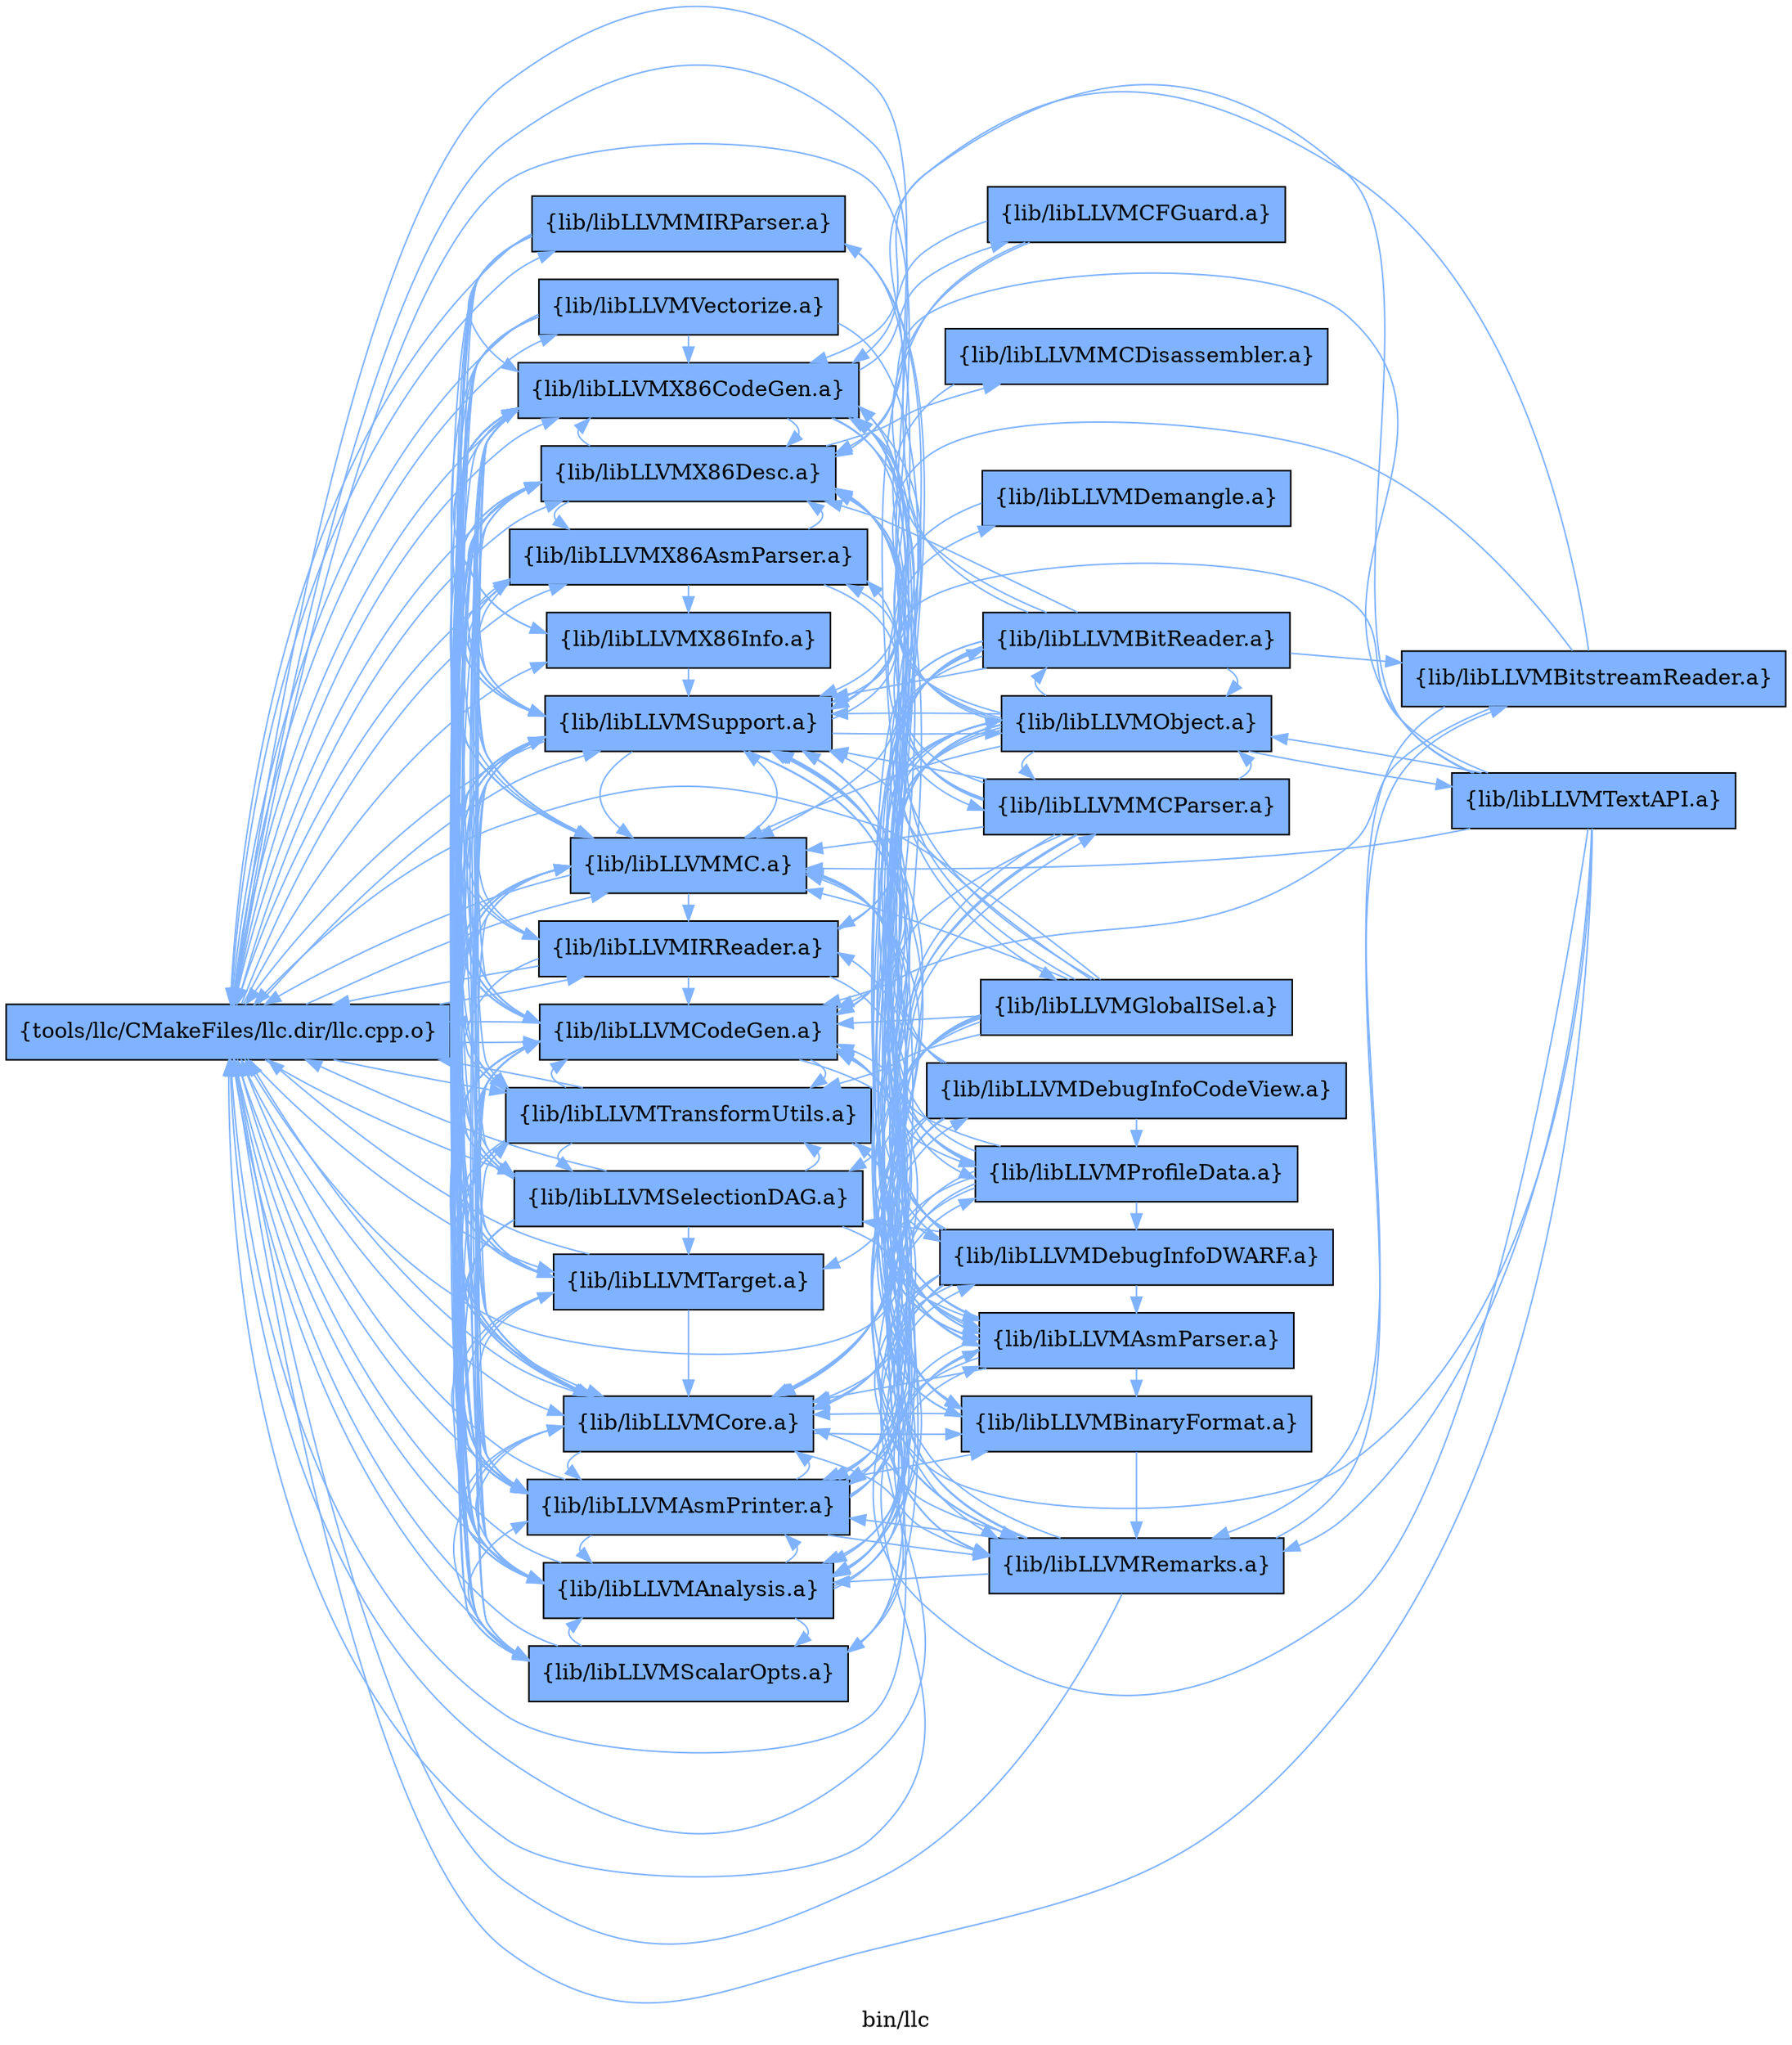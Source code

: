 digraph "bin/llc" {
	label="bin/llc";
	rankdir=LR;
	{ rank=same; Node0x555639113978;  }
	{ rank=same; Node0x55563911cde8; Node0x55563911d298; Node0x55563911d4c8; Node0x55563911b218; Node0x55563911b768; Node0x555639119e18; Node0x55563911c208; Node0x55563911a368; Node0x55563911a818; Node0x55563911acc8; Node0x55563912d198; Node0x55563912db98; Node0x55563912d788; Node0x555639109ba8; Node0x55563910a0a8; Node0x555639109248; Node0x555639109748;  }
	{ rank=same; Node0x555639127928; Node0x555639108488; Node0x5556391078a8; Node0x555639126fc8; Node0x5556391087a8; Node0x55563912a128; Node0x55563911bc18; Node0x55563912cce8; Node0x555639108ca8; Node0x555639128788; Node0x555639128d78; Node0x55563911d568; Node0x5556391274c8;  }

	Node0x555639113978 [shape=record,shape=box,group=1,style=filled,fillcolor="0.600000 0.5 1",label="{tools/llc/CMakeFiles/llc.dir/llc.cpp.o}"];
	Node0x555639113978 -> Node0x55563911cde8[color="0.600000 0.5 1"];
	Node0x555639113978 -> Node0x55563911d298[color="0.600000 0.5 1"];
	Node0x555639113978 -> Node0x55563911d4c8[color="0.600000 0.5 1"];
	Node0x555639113978 -> Node0x55563911b218[color="0.600000 0.5 1"];
	Node0x555639113978 -> Node0x55563911b768[color="0.600000 0.5 1"];
	Node0x555639113978 -> Node0x555639119e18[color="0.600000 0.5 1"];
	Node0x555639113978 -> Node0x55563911c208[color="0.600000 0.5 1"];
	Node0x555639113978 -> Node0x55563911a368[color="0.600000 0.5 1"];
	Node0x555639113978 -> Node0x55563911a818[color="0.600000 0.5 1"];
	Node0x555639113978 -> Node0x55563911acc8[color="0.600000 0.5 1"];
	Node0x555639113978 -> Node0x55563912d198[color="0.600000 0.5 1"];
	Node0x555639113978 -> Node0x55563912db98[color="0.600000 0.5 1"];
	Node0x555639113978 -> Node0x55563912d788[color="0.600000 0.5 1"];
	Node0x555639113978 -> Node0x555639109ba8[color="0.600000 0.5 1"];
	Node0x555639113978 -> Node0x55563910a0a8[color="0.600000 0.5 1"];
	Node0x555639113978 -> Node0x555639109248[color="0.600000 0.5 1"];
	Node0x555639113978 -> Node0x555639109748[color="0.600000 0.5 1"];
	Node0x55563911cde8 [shape=record,shape=box,group=1,style=filled,fillcolor="0.600000 0.5 1",label="{lib/libLLVMX86AsmParser.a}"];
	Node0x55563911cde8 -> Node0x555639113978[color="0.600000 0.5 1"];
	Node0x55563911cde8 -> Node0x55563911d4c8[color="0.600000 0.5 1"];
	Node0x55563911cde8 -> Node0x55563911b218[color="0.600000 0.5 1"];
	Node0x55563911cde8 -> Node0x55563911acc8[color="0.600000 0.5 1"];
	Node0x55563911cde8 -> Node0x555639109ba8[color="0.600000 0.5 1"];
	Node0x55563911cde8 -> Node0x555639127928[color="0.600000 0.5 1"];
	Node0x55563911d298 [shape=record,shape=box,group=1,style=filled,fillcolor="0.600000 0.5 1",label="{lib/libLLVMX86CodeGen.a}"];
	Node0x55563911d298 -> Node0x55563911d4c8[color="0.600000 0.5 1"];
	Node0x55563911d298 -> Node0x55563911b218[color="0.600000 0.5 1"];
	Node0x55563911d298 -> Node0x55563911c208[color="0.600000 0.5 1"];
	Node0x55563911d298 -> Node0x55563911a368[color="0.600000 0.5 1"];
	Node0x55563911d298 -> Node0x555639119e18[color="0.600000 0.5 1"];
	Node0x55563911d298 -> Node0x55563911acc8[color="0.600000 0.5 1"];
	Node0x55563911d298 -> Node0x555639109ba8[color="0.600000 0.5 1"];
	Node0x55563911d298 -> Node0x555639113978[color="0.600000 0.5 1"];
	Node0x55563911d298 -> Node0x55563911b768[color="0.600000 0.5 1"];
	Node0x55563911d298 -> Node0x55563912d788[color="0.600000 0.5 1"];
	Node0x55563911d298 -> Node0x55563910a0a8[color="0.600000 0.5 1"];
	Node0x55563911d298 -> Node0x555639108488[color="0.600000 0.5 1"];
	Node0x55563911d298 -> Node0x5556391078a8[color="0.600000 0.5 1"];
	Node0x55563911d298 -> Node0x555639126fc8[color="0.600000 0.5 1"];
	Node0x55563911d298 -> Node0x555639109248[color="0.600000 0.5 1"];
	Node0x55563911d4c8 [shape=record,shape=box,group=1,style=filled,fillcolor="0.600000 0.5 1",label="{lib/libLLVMX86Desc.a}"];
	Node0x55563911d4c8 -> Node0x55563911acc8[color="0.600000 0.5 1"];
	Node0x55563911d4c8 -> Node0x555639109ba8[color="0.600000 0.5 1"];
	Node0x55563911d4c8 -> Node0x55563911d298[color="0.600000 0.5 1"];
	Node0x55563911d4c8 -> Node0x55563911b218[color="0.600000 0.5 1"];
	Node0x55563911d4c8 -> Node0x5556391087a8[color="0.600000 0.5 1"];
	Node0x55563911d4c8 -> Node0x555639113978[color="0.600000 0.5 1"];
	Node0x55563911d4c8 -> Node0x55563911cde8[color="0.600000 0.5 1"];
	Node0x55563911d4c8 -> Node0x55563912a128[color="0.600000 0.5 1"];
	Node0x55563911b218 [shape=record,shape=box,group=1,style=filled,fillcolor="0.600000 0.5 1",label="{lib/libLLVMX86Info.a}"];
	Node0x55563911b218 -> Node0x555639109ba8[color="0.600000 0.5 1"];
	Node0x55563911b768 [shape=record,shape=box,group=1,style=filled,fillcolor="0.600000 0.5 1",label="{lib/libLLVMAnalysis.a}"];
	Node0x55563911b768 -> Node0x555639113978[color="0.600000 0.5 1"];
	Node0x55563911b768 -> Node0x55563911d298[color="0.600000 0.5 1"];
	Node0x55563911b768 -> Node0x55563911a368[color="0.600000 0.5 1"];
	Node0x55563911b768 -> Node0x555639109ba8[color="0.600000 0.5 1"];
	Node0x55563911b768 -> Node0x55563911d4c8[color="0.600000 0.5 1"];
	Node0x55563911b768 -> Node0x555639126fc8[color="0.600000 0.5 1"];
	Node0x55563911b768 -> Node0x55563911c208[color="0.600000 0.5 1"];
	Node0x55563911b768 -> Node0x555639119e18[color="0.600000 0.5 1"];
	Node0x55563911b768 -> Node0x55563912db98[color="0.600000 0.5 1"];
	Node0x55563911b768 -> Node0x55563911bc18[color="0.600000 0.5 1"];
	Node0x555639119e18 [shape=record,shape=box,group=1,style=filled,fillcolor="0.600000 0.5 1",label="{lib/libLLVMCodeGen.a}"];
	Node0x555639119e18 -> Node0x55563911d298[color="0.600000 0.5 1"];
	Node0x555639119e18 -> Node0x55563911b768[color="0.600000 0.5 1"];
	Node0x555639119e18 -> Node0x55563911a368[color="0.600000 0.5 1"];
	Node0x555639119e18 -> Node0x555639109ba8[color="0.600000 0.5 1"];
	Node0x555639119e18 -> Node0x555639113978[color="0.600000 0.5 1"];
	Node0x555639119e18 -> Node0x55563911acc8[color="0.600000 0.5 1"];
	Node0x555639119e18 -> Node0x55563911c208[color="0.600000 0.5 1"];
	Node0x555639119e18 -> Node0x555639109248[color="0.600000 0.5 1"];
	Node0x555639119e18 -> Node0x55563911d4c8[color="0.600000 0.5 1"];
	Node0x555639119e18 -> Node0x55563910a0a8[color="0.600000 0.5 1"];
	Node0x555639119e18 -> Node0x555639126fc8[color="0.600000 0.5 1"];
	Node0x555639119e18 -> Node0x55563912db98[color="0.600000 0.5 1"];
	Node0x555639119e18 -> Node0x55563912d788[color="0.600000 0.5 1"];
	Node0x55563911c208 [shape=record,shape=box,group=1,style=filled,fillcolor="0.600000 0.5 1",label="{lib/libLLVMAsmPrinter.a}"];
	Node0x55563911c208 -> Node0x555639113978[color="0.600000 0.5 1"];
	Node0x55563911c208 -> Node0x55563911d298[color="0.600000 0.5 1"];
	Node0x55563911c208 -> Node0x55563911d4c8[color="0.600000 0.5 1"];
	Node0x55563911c208 -> Node0x55563911b768[color="0.600000 0.5 1"];
	Node0x55563911c208 -> Node0x555639119e18[color="0.600000 0.5 1"];
	Node0x55563911c208 -> Node0x55563911a368[color="0.600000 0.5 1"];
	Node0x55563911c208 -> Node0x55563911acc8[color="0.600000 0.5 1"];
	Node0x55563911c208 -> Node0x55563912cce8[color="0.600000 0.5 1"];
	Node0x55563911c208 -> Node0x555639109ba8[color="0.600000 0.5 1"];
	Node0x55563911c208 -> Node0x55563910a0a8[color="0.600000 0.5 1"];
	Node0x55563911c208 -> Node0x55563912a128[color="0.600000 0.5 1"];
	Node0x55563911c208 -> Node0x55563911cde8[color="0.600000 0.5 1"];
	Node0x55563911c208 -> Node0x555639127928[color="0.600000 0.5 1"];
	Node0x55563911c208 -> Node0x555639108ca8[color="0.600000 0.5 1"];
	Node0x55563911c208 -> Node0x555639128788[color="0.600000 0.5 1"];
	Node0x55563911a368 [shape=record,shape=box,group=1,style=filled,fillcolor="0.600000 0.5 1",label="{lib/libLLVMCore.a}"];
	Node0x55563911a368 -> Node0x555639109ba8[color="0.600000 0.5 1"];
	Node0x55563911a368 -> Node0x55563911d298[color="0.600000 0.5 1"];
	Node0x55563911a368 -> Node0x55563911d4c8[color="0.600000 0.5 1"];
	Node0x55563911a368 -> Node0x55563911b768[color="0.600000 0.5 1"];
	Node0x55563911a368 -> Node0x55563911c208[color="0.600000 0.5 1"];
	Node0x55563911a368 -> Node0x555639119e18[color="0.600000 0.5 1"];
	Node0x55563911a368 -> Node0x55563912a128[color="0.600000 0.5 1"];
	Node0x55563911a368 -> Node0x555639113978[color="0.600000 0.5 1"];
	Node0x55563911a368 -> Node0x55563912cce8[color="0.600000 0.5 1"];
	Node0x55563911a818 [shape=record,shape=box,group=1,style=filled,fillcolor="0.600000 0.5 1",label="{lib/libLLVMIRReader.a}"];
	Node0x55563911a818 -> Node0x555639113978[color="0.600000 0.5 1"];
	Node0x55563911a818 -> Node0x555639119e18[color="0.600000 0.5 1"];
	Node0x55563911a818 -> Node0x55563911a368[color="0.600000 0.5 1"];
	Node0x55563911a818 -> Node0x55563911bc18[color="0.600000 0.5 1"];
	Node0x55563911a818 -> Node0x555639109ba8[color="0.600000 0.5 1"];
	Node0x55563911a818 -> Node0x555639128d78[color="0.600000 0.5 1"];
	Node0x55563911acc8 [shape=record,shape=box,group=1,style=filled,fillcolor="0.600000 0.5 1",label="{lib/libLLVMMC.a}"];
	Node0x55563911acc8 -> Node0x55563911d4c8[color="0.600000 0.5 1"];
	Node0x55563911acc8 -> Node0x555639109ba8[color="0.600000 0.5 1"];
	Node0x55563911acc8 -> Node0x555639113978[color="0.600000 0.5 1"];
	Node0x55563911acc8 -> Node0x55563911c208[color="0.600000 0.5 1"];
	Node0x55563911acc8 -> Node0x555639119e18[color="0.600000 0.5 1"];
	Node0x55563911acc8 -> Node0x55563911b768[color="0.600000 0.5 1"];
	Node0x55563911acc8 -> Node0x55563911cde8[color="0.600000 0.5 1"];
	Node0x55563911acc8 -> Node0x55563911d298[color="0.600000 0.5 1"];
	Node0x55563911acc8 -> Node0x55563911a818[color="0.600000 0.5 1"];
	Node0x55563911acc8 -> Node0x55563912a128[color="0.600000 0.5 1"];
	Node0x55563912d198 [shape=record,shape=box,group=1,style=filled,fillcolor="0.600000 0.5 1",label="{lib/libLLVMMIRParser.a}"];
	Node0x55563912d198 -> Node0x555639113978[color="0.600000 0.5 1"];
	Node0x55563912d198 -> Node0x55563911d298[color="0.600000 0.5 1"];
	Node0x55563912d198 -> Node0x55563911c208[color="0.600000 0.5 1"];
	Node0x55563912d198 -> Node0x555639119e18[color="0.600000 0.5 1"];
	Node0x55563912d198 -> Node0x55563911a368[color="0.600000 0.5 1"];
	Node0x55563912d198 -> Node0x55563911a818[color="0.600000 0.5 1"];
	Node0x55563912d198 -> Node0x55563911bc18[color="0.600000 0.5 1"];
	Node0x55563912d198 -> Node0x555639109ba8[color="0.600000 0.5 1"];
	Node0x55563912d198 -> Node0x55563911acc8[color="0.600000 0.5 1"];
	Node0x55563912d198 -> Node0x55563912a128[color="0.600000 0.5 1"];
	Node0x55563912db98 [shape=record,shape=box,group=1,style=filled,fillcolor="0.600000 0.5 1",label="{lib/libLLVMScalarOpts.a}"];
	Node0x55563912db98 -> Node0x555639113978[color="0.600000 0.5 1"];
	Node0x55563912db98 -> Node0x55563911d298[color="0.600000 0.5 1"];
	Node0x55563912db98 -> Node0x55563911b768[color="0.600000 0.5 1"];
	Node0x55563912db98 -> Node0x555639119e18[color="0.600000 0.5 1"];
	Node0x55563912db98 -> Node0x55563911a368[color="0.600000 0.5 1"];
	Node0x55563912db98 -> Node0x555639109ba8[color="0.600000 0.5 1"];
	Node0x55563912db98 -> Node0x555639109248[color="0.600000 0.5 1"];
	Node0x55563912db98 -> Node0x55563911c208[color="0.600000 0.5 1"];
	Node0x55563912db98 -> Node0x55563911d4c8[color="0.600000 0.5 1"];
	Node0x55563912db98 -> Node0x55563911bc18[color="0.600000 0.5 1"];
	Node0x55563912d788 [shape=record,shape=box,group=1,style=filled,fillcolor="0.600000 0.5 1",label="{lib/libLLVMSelectionDAG.a}"];
	Node0x55563912d788 -> Node0x555639113978[color="0.600000 0.5 1"];
	Node0x55563912d788 -> Node0x55563911d298[color="0.600000 0.5 1"];
	Node0x55563912d788 -> Node0x55563911b768[color="0.600000 0.5 1"];
	Node0x55563912d788 -> Node0x555639119e18[color="0.600000 0.5 1"];
	Node0x55563912d788 -> Node0x55563911a368[color="0.600000 0.5 1"];
	Node0x55563912d788 -> Node0x55563912db98[color="0.600000 0.5 1"];
	Node0x55563912d788 -> Node0x555639109ba8[color="0.600000 0.5 1"];
	Node0x55563912d788 -> Node0x55563911acc8[color="0.600000 0.5 1"];
	Node0x55563912d788 -> Node0x55563911c208[color="0.600000 0.5 1"];
	Node0x55563912d788 -> Node0x55563910a0a8[color="0.600000 0.5 1"];
	Node0x55563912d788 -> Node0x555639109248[color="0.600000 0.5 1"];
	Node0x55563912d788 -> Node0x55563911d4c8[color="0.600000 0.5 1"];
	Node0x55563912d788 -> Node0x55563911bc18[color="0.600000 0.5 1"];
	Node0x555639109ba8 [shape=record,shape=box,group=1,style=filled,fillcolor="0.600000 0.5 1",label="{lib/libLLVMSupport.a}"];
	Node0x555639109ba8 -> Node0x555639113978[color="0.600000 0.5 1"];
	Node0x555639109ba8 -> Node0x55563911d298[color="0.600000 0.5 1"];
	Node0x555639109ba8 -> Node0x55563911b768[color="0.600000 0.5 1"];
	Node0x555639109ba8 -> Node0x55563911c208[color="0.600000 0.5 1"];
	Node0x555639109ba8 -> Node0x555639119e18[color="0.600000 0.5 1"];
	Node0x555639109ba8 -> Node0x55563911acc8[color="0.600000 0.5 1"];
	Node0x555639109ba8 -> Node0x55563912cce8[color="0.600000 0.5 1"];
	Node0x555639109ba8 -> Node0x55563911a368[color="0.600000 0.5 1"];
	Node0x555639109ba8 -> Node0x55563911d4c8[color="0.600000 0.5 1"];
	Node0x555639109ba8 -> Node0x55563911bc18[color="0.600000 0.5 1"];
	Node0x555639109ba8 -> Node0x55563911a818[color="0.600000 0.5 1"];
	Node0x555639109ba8 -> Node0x55563911d568[color="0.600000 0.5 1"];
	Node0x555639109ba8 -> Node0x5556391274c8[color="0.600000 0.5 1"];
	Node0x55563910a0a8 [shape=record,shape=box,group=1,style=filled,fillcolor="0.600000 0.5 1",label="{lib/libLLVMTarget.a}"];
	Node0x55563910a0a8 -> Node0x55563911d298[color="0.600000 0.5 1"];
	Node0x55563910a0a8 -> Node0x55563911c208[color="0.600000 0.5 1"];
	Node0x55563910a0a8 -> Node0x55563911a368[color="0.600000 0.5 1"];
	Node0x55563910a0a8 -> Node0x55563911acc8[color="0.600000 0.5 1"];
	Node0x55563910a0a8 -> Node0x555639109ba8[color="0.600000 0.5 1"];
	Node0x55563910a0a8 -> Node0x555639113978[color="0.600000 0.5 1"];
	Node0x55563910a0a8 -> Node0x55563911b768[color="0.600000 0.5 1"];
	Node0x55563910a0a8 -> Node0x555639119e18[color="0.600000 0.5 1"];
	Node0x555639109248 [shape=record,shape=box,group=1,style=filled,fillcolor="0.600000 0.5 1",label="{lib/libLLVMTransformUtils.a}"];
	Node0x555639109248 -> Node0x555639113978[color="0.600000 0.5 1"];
	Node0x555639109248 -> Node0x55563911d298[color="0.600000 0.5 1"];
	Node0x555639109248 -> Node0x55563911b768[color="0.600000 0.5 1"];
	Node0x555639109248 -> Node0x55563911a368[color="0.600000 0.5 1"];
	Node0x555639109248 -> Node0x555639119e18[color="0.600000 0.5 1"];
	Node0x555639109248 -> Node0x55563912db98[color="0.600000 0.5 1"];
	Node0x555639109248 -> Node0x55563912d788[color="0.600000 0.5 1"];
	Node0x555639109248 -> Node0x555639109ba8[color="0.600000 0.5 1"];
	Node0x555639109248 -> Node0x55563911d4c8[color="0.600000 0.5 1"];
	Node0x555639109248 -> Node0x55563911c208[color="0.600000 0.5 1"];
	Node0x555639109248 -> Node0x55563911bc18[color="0.600000 0.5 1"];
	Node0x555639109248 -> Node0x55563912cce8[color="0.600000 0.5 1"];
	Node0x555639109748 [shape=record,shape=box,group=1,style=filled,fillcolor="0.600000 0.5 1",label="{lib/libLLVMVectorize.a}"];
	Node0x555639109748 -> Node0x555639109ba8[color="0.600000 0.5 1"];
	Node0x555639109748 -> Node0x555639113978[color="0.600000 0.5 1"];
	Node0x555639109748 -> Node0x55563911d298[color="0.600000 0.5 1"];
	Node0x555639109748 -> Node0x55563911b768[color="0.600000 0.5 1"];
	Node0x555639109748 -> Node0x55563911c208[color="0.600000 0.5 1"];
	Node0x555639109748 -> Node0x555639119e18[color="0.600000 0.5 1"];
	Node0x555639109748 -> Node0x55563911a368[color="0.600000 0.5 1"];
	Node0x555639109748 -> Node0x55563911bc18[color="0.600000 0.5 1"];
	Node0x555639109748 -> Node0x55563912db98[color="0.600000 0.5 1"];
	Node0x555639109748 -> Node0x555639109248[color="0.600000 0.5 1"];
	Node0x555639127928 [shape=record,shape=box,group=1,style=filled,fillcolor="0.600000 0.5 1",label="{lib/libLLVMMCParser.a}"];
	Node0x555639127928 -> Node0x555639113978[color="0.600000 0.5 1"];
	Node0x555639127928 -> Node0x55563911cde8[color="0.600000 0.5 1"];
	Node0x555639127928 -> Node0x55563911d298[color="0.600000 0.5 1"];
	Node0x555639127928 -> Node0x55563911d4c8[color="0.600000 0.5 1"];
	Node0x555639127928 -> Node0x55563911b768[color="0.600000 0.5 1"];
	Node0x555639127928 -> Node0x55563911c208[color="0.600000 0.5 1"];
	Node0x555639127928 -> Node0x55563911a368[color="0.600000 0.5 1"];
	Node0x555639127928 -> Node0x555639119e18[color="0.600000 0.5 1"];
	Node0x555639127928 -> Node0x55563911acc8[color="0.600000 0.5 1"];
	Node0x555639127928 -> Node0x555639109ba8[color="0.600000 0.5 1"];
	Node0x555639127928 -> Node0x5556391274c8[color="0.600000 0.5 1"];
	Node0x555639108488 [shape=record,shape=box,group=1,style=filled,fillcolor="0.600000 0.5 1",label="{lib/libLLVMGlobalISel.a}"];
	Node0x555639108488 -> Node0x55563911d298[color="0.600000 0.5 1"];
	Node0x555639108488 -> Node0x55563911a368[color="0.600000 0.5 1"];
	Node0x555639108488 -> Node0x555639119e18[color="0.600000 0.5 1"];
	Node0x555639108488 -> Node0x555639109ba8[color="0.600000 0.5 1"];
	Node0x555639108488 -> Node0x555639113978[color="0.600000 0.5 1"];
	Node0x555639108488 -> Node0x55563911b768[color="0.600000 0.5 1"];
	Node0x555639108488 -> Node0x55563911c208[color="0.600000 0.5 1"];
	Node0x555639108488 -> Node0x55563911acc8[color="0.600000 0.5 1"];
	Node0x555639108488 -> Node0x55563912db98[color="0.600000 0.5 1"];
	Node0x555639108488 -> Node0x55563912d788[color="0.600000 0.5 1"];
	Node0x555639108488 -> Node0x55563910a0a8[color="0.600000 0.5 1"];
	Node0x555639108488 -> Node0x55563912d198[color="0.600000 0.5 1"];
	Node0x555639108488 -> Node0x555639109248[color="0.600000 0.5 1"];
	Node0x5556391078a8 [shape=record,shape=box,group=1,style=filled,fillcolor="0.600000 0.5 1",label="{lib/libLLVMCFGuard.a}"];
	Node0x5556391078a8 -> Node0x55563911d298[color="0.600000 0.5 1"];
	Node0x5556391078a8 -> Node0x55563911a368[color="0.600000 0.5 1"];
	Node0x5556391078a8 -> Node0x555639109ba8[color="0.600000 0.5 1"];
	Node0x555639126fc8 [shape=record,shape=box,group=1,style=filled,fillcolor="0.600000 0.5 1",label="{lib/libLLVMProfileData.a}"];
	Node0x555639126fc8 -> Node0x555639113978[color="0.600000 0.5 1"];
	Node0x555639126fc8 -> Node0x55563911b768[color="0.600000 0.5 1"];
	Node0x555639126fc8 -> Node0x55563911a368[color="0.600000 0.5 1"];
	Node0x555639126fc8 -> Node0x555639119e18[color="0.600000 0.5 1"];
	Node0x555639126fc8 -> Node0x55563911acc8[color="0.600000 0.5 1"];
	Node0x555639126fc8 -> Node0x555639109ba8[color="0.600000 0.5 1"];
	Node0x555639126fc8 -> Node0x55563911d4c8[color="0.600000 0.5 1"];
	Node0x555639126fc8 -> Node0x55563911bc18[color="0.600000 0.5 1"];
	Node0x555639126fc8 -> Node0x55563911d298[color="0.600000 0.5 1"];
	Node0x555639126fc8 -> Node0x555639108ca8[color="0.600000 0.5 1"];
	Node0x5556391087a8 [shape=record,shape=box,group=1,style=filled,fillcolor="0.600000 0.5 1",label="{lib/libLLVMMCDisassembler.a}"];
	Node0x5556391087a8 -> Node0x555639109ba8[color="0.600000 0.5 1"];
	Node0x55563912a128 [shape=record,shape=box,group=1,style=filled,fillcolor="0.600000 0.5 1",label="{lib/libLLVMBinaryFormat.a}"];
	Node0x55563912a128 -> Node0x55563911a368[color="0.600000 0.5 1"];
	Node0x55563912a128 -> Node0x555639109ba8[color="0.600000 0.5 1"];
	Node0x55563912a128 -> Node0x55563912cce8[color="0.600000 0.5 1"];
	Node0x55563912a128 -> Node0x555639119e18[color="0.600000 0.5 1"];
	Node0x55563912cce8 [shape=record,shape=box,group=1,style=filled,fillcolor="0.600000 0.5 1",label="{lib/libLLVMRemarks.a}"];
	Node0x55563912cce8 -> Node0x555639113978[color="0.600000 0.5 1"];
	Node0x55563912cce8 -> Node0x555639109ba8[color="0.600000 0.5 1"];
	Node0x55563912cce8 -> Node0x55563911b768[color="0.600000 0.5 1"];
	Node0x55563912cce8 -> Node0x555639119e18[color="0.600000 0.5 1"];
	Node0x55563912cce8 -> Node0x55563911c208[color="0.600000 0.5 1"];
	Node0x55563912cce8 -> Node0x55563911a368[color="0.600000 0.5 1"];
	Node0x55563912cce8 -> Node0x55563911acc8[color="0.600000 0.5 1"];
	Node0x55563912cce8 -> Node0x55563911d4c8[color="0.600000 0.5 1"];
	Node0x55563912cce8 -> Node0x555639129cc8[color="0.600000 0.5 1"];
	Node0x555639108ca8 [shape=record,shape=box,group=1,style=filled,fillcolor="0.600000 0.5 1",label="{lib/libLLVMDebugInfoDWARF.a}"];
	Node0x555639108ca8 -> Node0x55563911d4c8[color="0.600000 0.5 1"];
	Node0x555639108ca8 -> Node0x55563911c208[color="0.600000 0.5 1"];
	Node0x555639108ca8 -> Node0x555639119e18[color="0.600000 0.5 1"];
	Node0x555639108ca8 -> Node0x55563911acc8[color="0.600000 0.5 1"];
	Node0x555639108ca8 -> Node0x555639109ba8[color="0.600000 0.5 1"];
	Node0x555639108ca8 -> Node0x55563912a128[color="0.600000 0.5 1"];
	Node0x555639108ca8 -> Node0x555639113978[color="0.600000 0.5 1"];
	Node0x555639108ca8 -> Node0x55563911b768[color="0.600000 0.5 1"];
	Node0x555639108ca8 -> Node0x55563911a368[color="0.600000 0.5 1"];
	Node0x555639108ca8 -> Node0x55563912cce8[color="0.600000 0.5 1"];
	Node0x555639108ca8 -> Node0x5556391274c8[color="0.600000 0.5 1"];
	Node0x555639108ca8 -> Node0x55563912d788[color="0.600000 0.5 1"];
	Node0x555639108ca8 -> Node0x55563911d298[color="0.600000 0.5 1"];
	Node0x555639108ca8 -> Node0x55563911bc18[color="0.600000 0.5 1"];
	Node0x555639128788 [shape=record,shape=box,group=1,style=filled,fillcolor="0.600000 0.5 1",label="{lib/libLLVMDebugInfoCodeView.a}"];
	Node0x555639128788 -> Node0x55563911b768[color="0.600000 0.5 1"];
	Node0x555639128788 -> Node0x55563911a368[color="0.600000 0.5 1"];
	Node0x555639128788 -> Node0x555639109ba8[color="0.600000 0.5 1"];
	Node0x555639128788 -> Node0x55563911c208[color="0.600000 0.5 1"];
	Node0x555639128788 -> Node0x55563912cce8[color="0.600000 0.5 1"];
	Node0x555639128788 -> Node0x555639113978[color="0.600000 0.5 1"];
	Node0x555639128788 -> Node0x55563911acc8[color="0.600000 0.5 1"];
	Node0x555639128788 -> Node0x55563911d298[color="0.600000 0.5 1"];
	Node0x555639128788 -> Node0x55563911bc18[color="0.600000 0.5 1"];
	Node0x555639128788 -> Node0x555639126fc8[color="0.600000 0.5 1"];
	Node0x55563911bc18 [shape=record,shape=box,group=1,style=filled,fillcolor="0.600000 0.5 1",label="{lib/libLLVMAsmParser.a}"];
	Node0x55563911bc18 -> Node0x55563911d298[color="0.600000 0.5 1"];
	Node0x55563911bc18 -> Node0x55563911c208[color="0.600000 0.5 1"];
	Node0x55563911bc18 -> Node0x555639119e18[color="0.600000 0.5 1"];
	Node0x55563911bc18 -> Node0x55563911a368[color="0.600000 0.5 1"];
	Node0x55563911bc18 -> Node0x55563911a818[color="0.600000 0.5 1"];
	Node0x55563911bc18 -> Node0x555639109ba8[color="0.600000 0.5 1"];
	Node0x55563911bc18 -> Node0x555639113978[color="0.600000 0.5 1"];
	Node0x55563911bc18 -> Node0x55563911b768[color="0.600000 0.5 1"];
	Node0x55563911bc18 -> Node0x55563912a128[color="0.600000 0.5 1"];
	Node0x555639128d78 [shape=record,shape=box,group=1,style=filled,fillcolor="0.600000 0.5 1",label="{lib/libLLVMBitReader.a}"];
	Node0x555639128d78 -> Node0x555639113978[color="0.600000 0.5 1"];
	Node0x555639128d78 -> Node0x55563911d298[color="0.600000 0.5 1"];
	Node0x555639128d78 -> Node0x55563911d4c8[color="0.600000 0.5 1"];
	Node0x555639128d78 -> Node0x55563911b768[color="0.600000 0.5 1"];
	Node0x555639128d78 -> Node0x555639119e18[color="0.600000 0.5 1"];
	Node0x555639128d78 -> Node0x55563911a368[color="0.600000 0.5 1"];
	Node0x555639128d78 -> Node0x55563911bc18[color="0.600000 0.5 1"];
	Node0x555639128d78 -> Node0x55563912cce8[color="0.600000 0.5 1"];
	Node0x555639128d78 -> Node0x55563912db98[color="0.600000 0.5 1"];
	Node0x555639128d78 -> Node0x555639109ba8[color="0.600000 0.5 1"];
	Node0x555639128d78 -> Node0x5556391274c8[color="0.600000 0.5 1"];
	Node0x555639128d78 -> Node0x555639129cc8[color="0.600000 0.5 1"];
	Node0x555639128d78 -> Node0x55563911acc8[color="0.600000 0.5 1"];
	Node0x555639129cc8 [shape=record,shape=box,group=1,style=filled,fillcolor="0.600000 0.5 1",label="{lib/libLLVMBitstreamReader.a}"];
	Node0x555639129cc8 -> Node0x55563911d4c8[color="0.600000 0.5 1"];
	Node0x555639129cc8 -> Node0x555639119e18[color="0.600000 0.5 1"];
	Node0x555639129cc8 -> Node0x55563912cce8[color="0.600000 0.5 1"];
	Node0x555639129cc8 -> Node0x555639109ba8[color="0.600000 0.5 1"];
	Node0x5556391274c8 [shape=record,shape=box,group=1,style=filled,fillcolor="0.600000 0.5 1",label="{lib/libLLVMObject.a}"];
	Node0x5556391274c8 -> Node0x555639119e18[color="0.600000 0.5 1"];
	Node0x5556391274c8 -> Node0x555639109ba8[color="0.600000 0.5 1"];
	Node0x5556391274c8 -> Node0x55563912a128[color="0.600000 0.5 1"];
	Node0x5556391274c8 -> Node0x555639113978[color="0.600000 0.5 1"];
	Node0x5556391274c8 -> Node0x55563911acc8[color="0.600000 0.5 1"];
	Node0x5556391274c8 -> Node0x55563912cce8[color="0.600000 0.5 1"];
	Node0x5556391274c8 -> Node0x55563911a368[color="0.600000 0.5 1"];
	Node0x5556391274c8 -> Node0x55563911d4c8[color="0.600000 0.5 1"];
	Node0x5556391274c8 -> Node0x55563911c208[color="0.600000 0.5 1"];
	Node0x5556391274c8 -> Node0x555639108ca8[color="0.600000 0.5 1"];
	Node0x5556391274c8 -> Node0x55563911a818[color="0.600000 0.5 1"];
	Node0x5556391274c8 -> Node0x555639128d78[color="0.600000 0.5 1"];
	Node0x5556391274c8 -> Node0x55563911d298[color="0.600000 0.5 1"];
	Node0x5556391274c8 -> Node0x55563911cde8[color="0.600000 0.5 1"];
	Node0x5556391274c8 -> Node0x555639127928[color="0.600000 0.5 1"];
	Node0x5556391274c8 -> Node0x55563911b768[color="0.600000 0.5 1"];
	Node0x5556391274c8 -> Node0x55563911bc18[color="0.600000 0.5 1"];
	Node0x5556391274c8 -> Node0x555639128d28[color="0.600000 0.5 1"];
	Node0x55563911d568 [shape=record,shape=box,group=1,style=filled,fillcolor="0.600000 0.5 1",label="{lib/libLLVMDemangle.a}"];
	Node0x55563911d568 -> Node0x555639109ba8[color="0.600000 0.5 1"];
	Node0x555639128d28 [shape=record,shape=box,group=1,style=filled,fillcolor="0.600000 0.5 1",label="{lib/libLLVMTextAPI.a}"];
	Node0x555639128d28 -> Node0x555639109ba8[color="0.600000 0.5 1"];
	Node0x555639128d28 -> Node0x555639113978[color="0.600000 0.5 1"];
	Node0x555639128d28 -> Node0x55563911d4c8[color="0.600000 0.5 1"];
	Node0x555639128d28 -> Node0x555639119e18[color="0.600000 0.5 1"];
	Node0x555639128d28 -> Node0x55563911acc8[color="0.600000 0.5 1"];
	Node0x555639128d28 -> Node0x5556391274c8[color="0.600000 0.5 1"];
	Node0x555639128d28 -> Node0x55563911d298[color="0.600000 0.5 1"];
	Node0x555639128d28 -> Node0x55563912cce8[color="0.600000 0.5 1"];
	Node0x555639128d28 -> Node0x555639109248[color="0.600000 0.5 1"];
}
